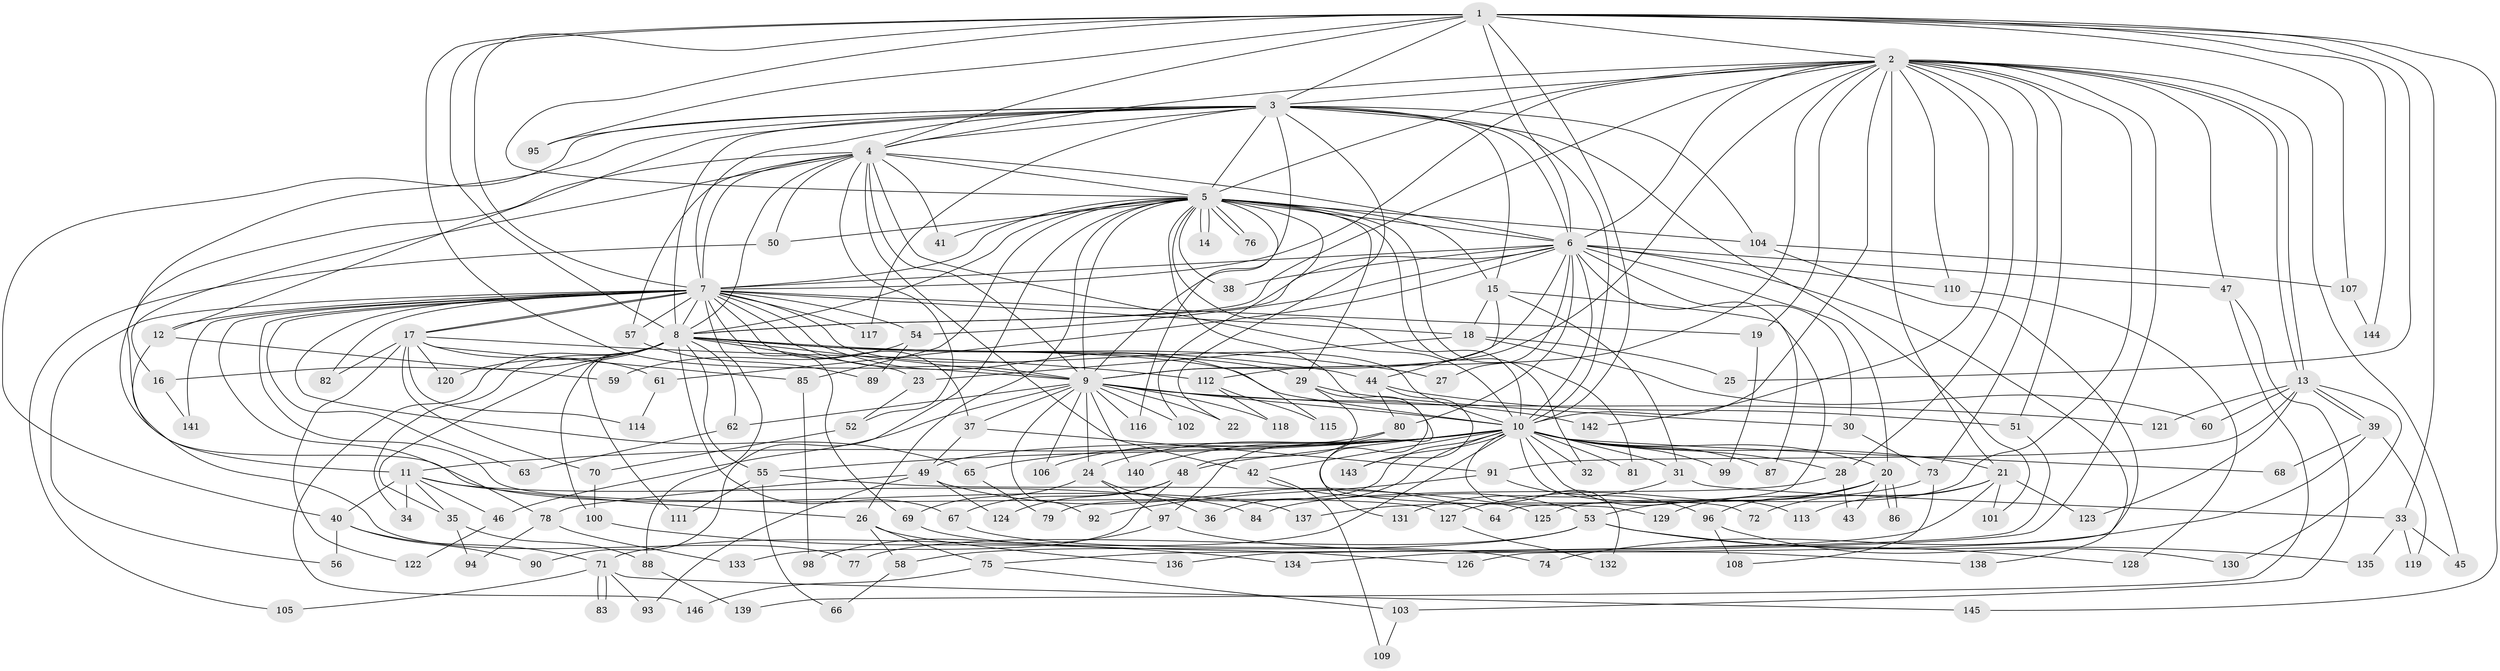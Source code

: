 // Generated by graph-tools (version 1.1) at 2025/01/03/09/25 03:01:12]
// undirected, 146 vertices, 317 edges
graph export_dot {
graph [start="1"]
  node [color=gray90,style=filled];
  1;
  2;
  3;
  4;
  5;
  6;
  7;
  8;
  9;
  10;
  11;
  12;
  13;
  14;
  15;
  16;
  17;
  18;
  19;
  20;
  21;
  22;
  23;
  24;
  25;
  26;
  27;
  28;
  29;
  30;
  31;
  32;
  33;
  34;
  35;
  36;
  37;
  38;
  39;
  40;
  41;
  42;
  43;
  44;
  45;
  46;
  47;
  48;
  49;
  50;
  51;
  52;
  53;
  54;
  55;
  56;
  57;
  58;
  59;
  60;
  61;
  62;
  63;
  64;
  65;
  66;
  67;
  68;
  69;
  70;
  71;
  72;
  73;
  74;
  75;
  76;
  77;
  78;
  79;
  80;
  81;
  82;
  83;
  84;
  85;
  86;
  87;
  88;
  89;
  90;
  91;
  92;
  93;
  94;
  95;
  96;
  97;
  98;
  99;
  100;
  101;
  102;
  103;
  104;
  105;
  106;
  107;
  108;
  109;
  110;
  111;
  112;
  113;
  114;
  115;
  116;
  117;
  118;
  119;
  120;
  121;
  122;
  123;
  124;
  125;
  126;
  127;
  128;
  129;
  130;
  131;
  132;
  133;
  134;
  135;
  136;
  137;
  138;
  139;
  140;
  141;
  142;
  143;
  144;
  145;
  146;
  1 -- 2;
  1 -- 3;
  1 -- 4;
  1 -- 5;
  1 -- 6;
  1 -- 7;
  1 -- 8;
  1 -- 9;
  1 -- 10;
  1 -- 25;
  1 -- 33;
  1 -- 95;
  1 -- 107;
  1 -- 144;
  1 -- 145;
  2 -- 3;
  2 -- 4;
  2 -- 5;
  2 -- 6;
  2 -- 7;
  2 -- 8;
  2 -- 9;
  2 -- 10;
  2 -- 13;
  2 -- 13;
  2 -- 19;
  2 -- 21;
  2 -- 28;
  2 -- 45;
  2 -- 47;
  2 -- 51;
  2 -- 73;
  2 -- 110;
  2 -- 112;
  2 -- 125;
  2 -- 134;
  2 -- 142;
  3 -- 4;
  3 -- 5;
  3 -- 6;
  3 -- 7;
  3 -- 8;
  3 -- 9;
  3 -- 10;
  3 -- 12;
  3 -- 15;
  3 -- 22;
  3 -- 40;
  3 -- 95;
  3 -- 101;
  3 -- 104;
  3 -- 117;
  3 -- 137;
  4 -- 5;
  4 -- 6;
  4 -- 7;
  4 -- 8;
  4 -- 9;
  4 -- 10;
  4 -- 11;
  4 -- 16;
  4 -- 41;
  4 -- 42;
  4 -- 50;
  4 -- 52;
  4 -- 57;
  5 -- 6;
  5 -- 7;
  5 -- 8;
  5 -- 9;
  5 -- 10;
  5 -- 14;
  5 -- 14;
  5 -- 15;
  5 -- 26;
  5 -- 29;
  5 -- 32;
  5 -- 38;
  5 -- 41;
  5 -- 50;
  5 -- 76;
  5 -- 76;
  5 -- 81;
  5 -- 85;
  5 -- 90;
  5 -- 102;
  5 -- 104;
  5 -- 116;
  5 -- 131;
  6 -- 7;
  6 -- 8;
  6 -- 9;
  6 -- 10;
  6 -- 20;
  6 -- 27;
  6 -- 30;
  6 -- 38;
  6 -- 47;
  6 -- 54;
  6 -- 61;
  6 -- 80;
  6 -- 87;
  6 -- 110;
  6 -- 138;
  7 -- 8;
  7 -- 9;
  7 -- 10;
  7 -- 12;
  7 -- 17;
  7 -- 17;
  7 -- 18;
  7 -- 19;
  7 -- 37;
  7 -- 54;
  7 -- 56;
  7 -- 57;
  7 -- 63;
  7 -- 65;
  7 -- 69;
  7 -- 78;
  7 -- 82;
  7 -- 88;
  7 -- 115;
  7 -- 117;
  7 -- 127;
  7 -- 141;
  8 -- 9;
  8 -- 10;
  8 -- 16;
  8 -- 23;
  8 -- 27;
  8 -- 29;
  8 -- 34;
  8 -- 35;
  8 -- 44;
  8 -- 55;
  8 -- 62;
  8 -- 67;
  8 -- 100;
  8 -- 111;
  8 -- 120;
  8 -- 146;
  9 -- 10;
  9 -- 22;
  9 -- 24;
  9 -- 37;
  9 -- 46;
  9 -- 62;
  9 -- 92;
  9 -- 102;
  9 -- 106;
  9 -- 116;
  9 -- 118;
  9 -- 121;
  9 -- 140;
  9 -- 142;
  10 -- 11;
  10 -- 20;
  10 -- 21;
  10 -- 24;
  10 -- 28;
  10 -- 31;
  10 -- 32;
  10 -- 36;
  10 -- 42;
  10 -- 48;
  10 -- 49;
  10 -- 55;
  10 -- 65;
  10 -- 68;
  10 -- 71;
  10 -- 72;
  10 -- 79;
  10 -- 81;
  10 -- 87;
  10 -- 99;
  10 -- 113;
  10 -- 132;
  10 -- 140;
  10 -- 143;
  11 -- 26;
  11 -- 34;
  11 -- 35;
  11 -- 40;
  11 -- 46;
  11 -- 84;
  12 -- 59;
  12 -- 77;
  13 -- 39;
  13 -- 39;
  13 -- 60;
  13 -- 91;
  13 -- 121;
  13 -- 123;
  13 -- 130;
  15 -- 18;
  15 -- 31;
  15 -- 44;
  15 -- 64;
  16 -- 141;
  17 -- 61;
  17 -- 70;
  17 -- 82;
  17 -- 85;
  17 -- 112;
  17 -- 114;
  17 -- 120;
  17 -- 122;
  18 -- 23;
  18 -- 25;
  18 -- 60;
  19 -- 99;
  20 -- 43;
  20 -- 53;
  20 -- 86;
  20 -- 86;
  20 -- 96;
  20 -- 127;
  20 -- 129;
  21 -- 72;
  21 -- 75;
  21 -- 101;
  21 -- 113;
  21 -- 123;
  23 -- 52;
  24 -- 36;
  24 -- 69;
  24 -- 97;
  26 -- 58;
  26 -- 75;
  26 -- 136;
  28 -- 43;
  28 -- 84;
  29 -- 30;
  29 -- 48;
  29 -- 129;
  30 -- 73;
  31 -- 33;
  31 -- 131;
  33 -- 45;
  33 -- 119;
  33 -- 135;
  35 -- 88;
  35 -- 94;
  37 -- 49;
  37 -- 91;
  39 -- 68;
  39 -- 74;
  39 -- 119;
  40 -- 56;
  40 -- 71;
  40 -- 90;
  42 -- 53;
  42 -- 109;
  44 -- 51;
  44 -- 80;
  44 -- 143;
  46 -- 122;
  47 -- 103;
  47 -- 139;
  48 -- 67;
  48 -- 124;
  48 -- 133;
  49 -- 64;
  49 -- 78;
  49 -- 93;
  49 -- 124;
  50 -- 105;
  51 -- 136;
  52 -- 70;
  53 -- 58;
  53 -- 77;
  53 -- 128;
  53 -- 135;
  54 -- 59;
  54 -- 89;
  55 -- 66;
  55 -- 111;
  55 -- 125;
  57 -- 89;
  58 -- 66;
  61 -- 114;
  62 -- 63;
  65 -- 79;
  67 -- 74;
  69 -- 126;
  70 -- 100;
  71 -- 83;
  71 -- 83;
  71 -- 93;
  71 -- 105;
  71 -- 145;
  73 -- 108;
  73 -- 137;
  75 -- 103;
  75 -- 146;
  78 -- 94;
  78 -- 133;
  80 -- 97;
  80 -- 106;
  85 -- 98;
  88 -- 139;
  91 -- 92;
  91 -- 96;
  96 -- 108;
  96 -- 130;
  97 -- 98;
  97 -- 138;
  100 -- 134;
  103 -- 109;
  104 -- 107;
  104 -- 126;
  107 -- 144;
  110 -- 128;
  112 -- 115;
  112 -- 118;
  127 -- 132;
}
